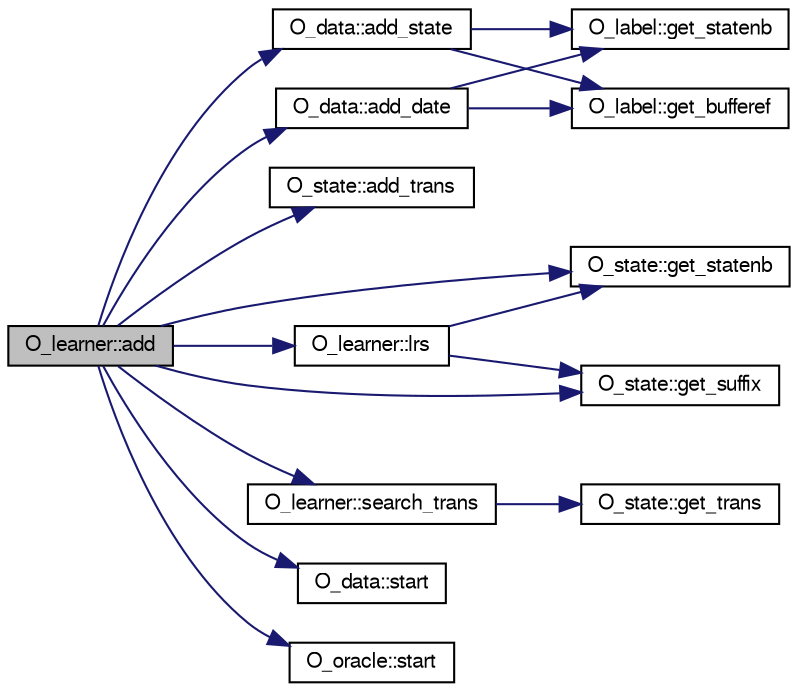 digraph G
{
  bgcolor="transparent";
  edge [fontname="FreeSans",fontsize="10",labelfontname="FreeSans",labelfontsize="10"];
  node [fontname="FreeSans",fontsize="10",shape=record];
  rankdir=LR;
  Node1 [label="O_learner::add",height=0.2,width=0.4,color="black", fillcolor="grey75", style="filled" fontcolor="black"];
  Node1 -> Node2 [color="midnightblue",fontsize="10",style="solid",fontname="FreeSans"];
  Node2 [label="O_data::add_date",height=0.2,width=0.4,color="black",URL="$class_o__data.html#a3fa234b4542a1383c6c902f8a65b0a45",tooltip="Reference a date from data."];
  Node2 -> Node3 [color="midnightblue",fontsize="10",style="solid",fontname="FreeSans"];
  Node3 [label="O_label::get_bufferef",height=0.2,width=0.4,color="black",URL="$class_o__label.html#a18816b978a098c2e57b5f36e39e8f8ad",tooltip="Return the time reference in the buffer the state is pointing to (in ms)."];
  Node2 -> Node4 [color="midnightblue",fontsize="10",style="solid",fontname="FreeSans"];
  Node4 [label="O_label::get_statenb",height=0.2,width=0.4,color="black",URL="$class_o__label.html#a95c66f241f7bd5fc50215aa84d50ad9b",tooltip="Return the number of the state in the sequence."];
  Node1 -> Node5 [color="midnightblue",fontsize="10",style="solid",fontname="FreeSans"];
  Node5 [label="O_data::add_state",height=0.2,width=0.4,color="black",URL="$class_o__data.html#a37130bd8972a72c868f85b979b865dcf",tooltip="Reference a state from data."];
  Node5 -> Node3 [color="midnightblue",fontsize="10",style="solid",fontname="FreeSans"];
  Node5 -> Node4 [color="midnightblue",fontsize="10",style="solid",fontname="FreeSans"];
  Node1 -> Node6 [color="midnightblue",fontsize="10",style="solid",fontname="FreeSans"];
  Node6 [label="O_state::add_trans",height=0.2,width=0.4,color="black",URL="$class_o__state.html#a86bf0468ce6bb52458056d6ce4474ae1",tooltip="Add a transition to the transition list."];
  Node1 -> Node7 [color="midnightblue",fontsize="10",style="solid",fontname="FreeSans"];
  Node7 [label="O_state::get_statenb",height=0.2,width=0.4,color="black",URL="$class_o__state.html#a046051313287022e6d9893beac4f3e4b",tooltip="Return the number of the state in FO."];
  Node1 -> Node8 [color="midnightblue",fontsize="10",style="solid",fontname="FreeSans"];
  Node8 [label="O_state::get_suffix",height=0.2,width=0.4,color="black",URL="$class_o__state.html#ae1f577ab7e81969b53d589e22d4e853c",tooltip="Return the suffix link and the associated lrs."];
  Node1 -> Node9 [color="midnightblue",fontsize="10",style="solid",fontname="FreeSans"];
  Node9 [label="O_learner::lrs",height=0.2,width=0.4,color="black",URL="$class_o__learner.html#a9b3f5a9cee0170db35db188ceeea277a",tooltip="Compute the length of common suffix."];
  Node9 -> Node7 [color="midnightblue",fontsize="10",style="solid",fontname="FreeSans"];
  Node9 -> Node8 [color="midnightblue",fontsize="10",style="solid",fontname="FreeSans"];
  Node1 -> Node10 [color="midnightblue",fontsize="10",style="solid",fontname="FreeSans"];
  Node10 [label="O_learner::search_trans",height=0.2,width=0.4,color="black",URL="$class_o__learner.html#ad741e34562041a9113a561e48c0c0fa0",tooltip="Find transition."];
  Node10 -> Node11 [color="midnightblue",fontsize="10",style="solid",fontname="FreeSans"];
  Node11 [label="O_state::get_trans",height=0.2,width=0.4,color="black",URL="$class_o__state.html#a10b14aabd7bb9b8441198cc8934a41d9",tooltip="Return the list transitions."];
  Node1 -> Node12 [color="midnightblue",fontsize="10",style="solid",fontname="FreeSans"];
  Node12 [label="O_data::start",height=0.2,width=0.4,color="black",URL="$class_o__data.html#aa562023520b6863fa06f069c552d1d53",tooltip="Initialisation."];
  Node1 -> Node13 [color="midnightblue",fontsize="10",style="solid",fontname="FreeSans"];
  Node13 [label="O_oracle::start",height=0.2,width=0.4,color="black",URL="$class_o__oracle.html#aaab57df465a11c7ff254e8e93323fd54",tooltip="Initialisation."];
}
